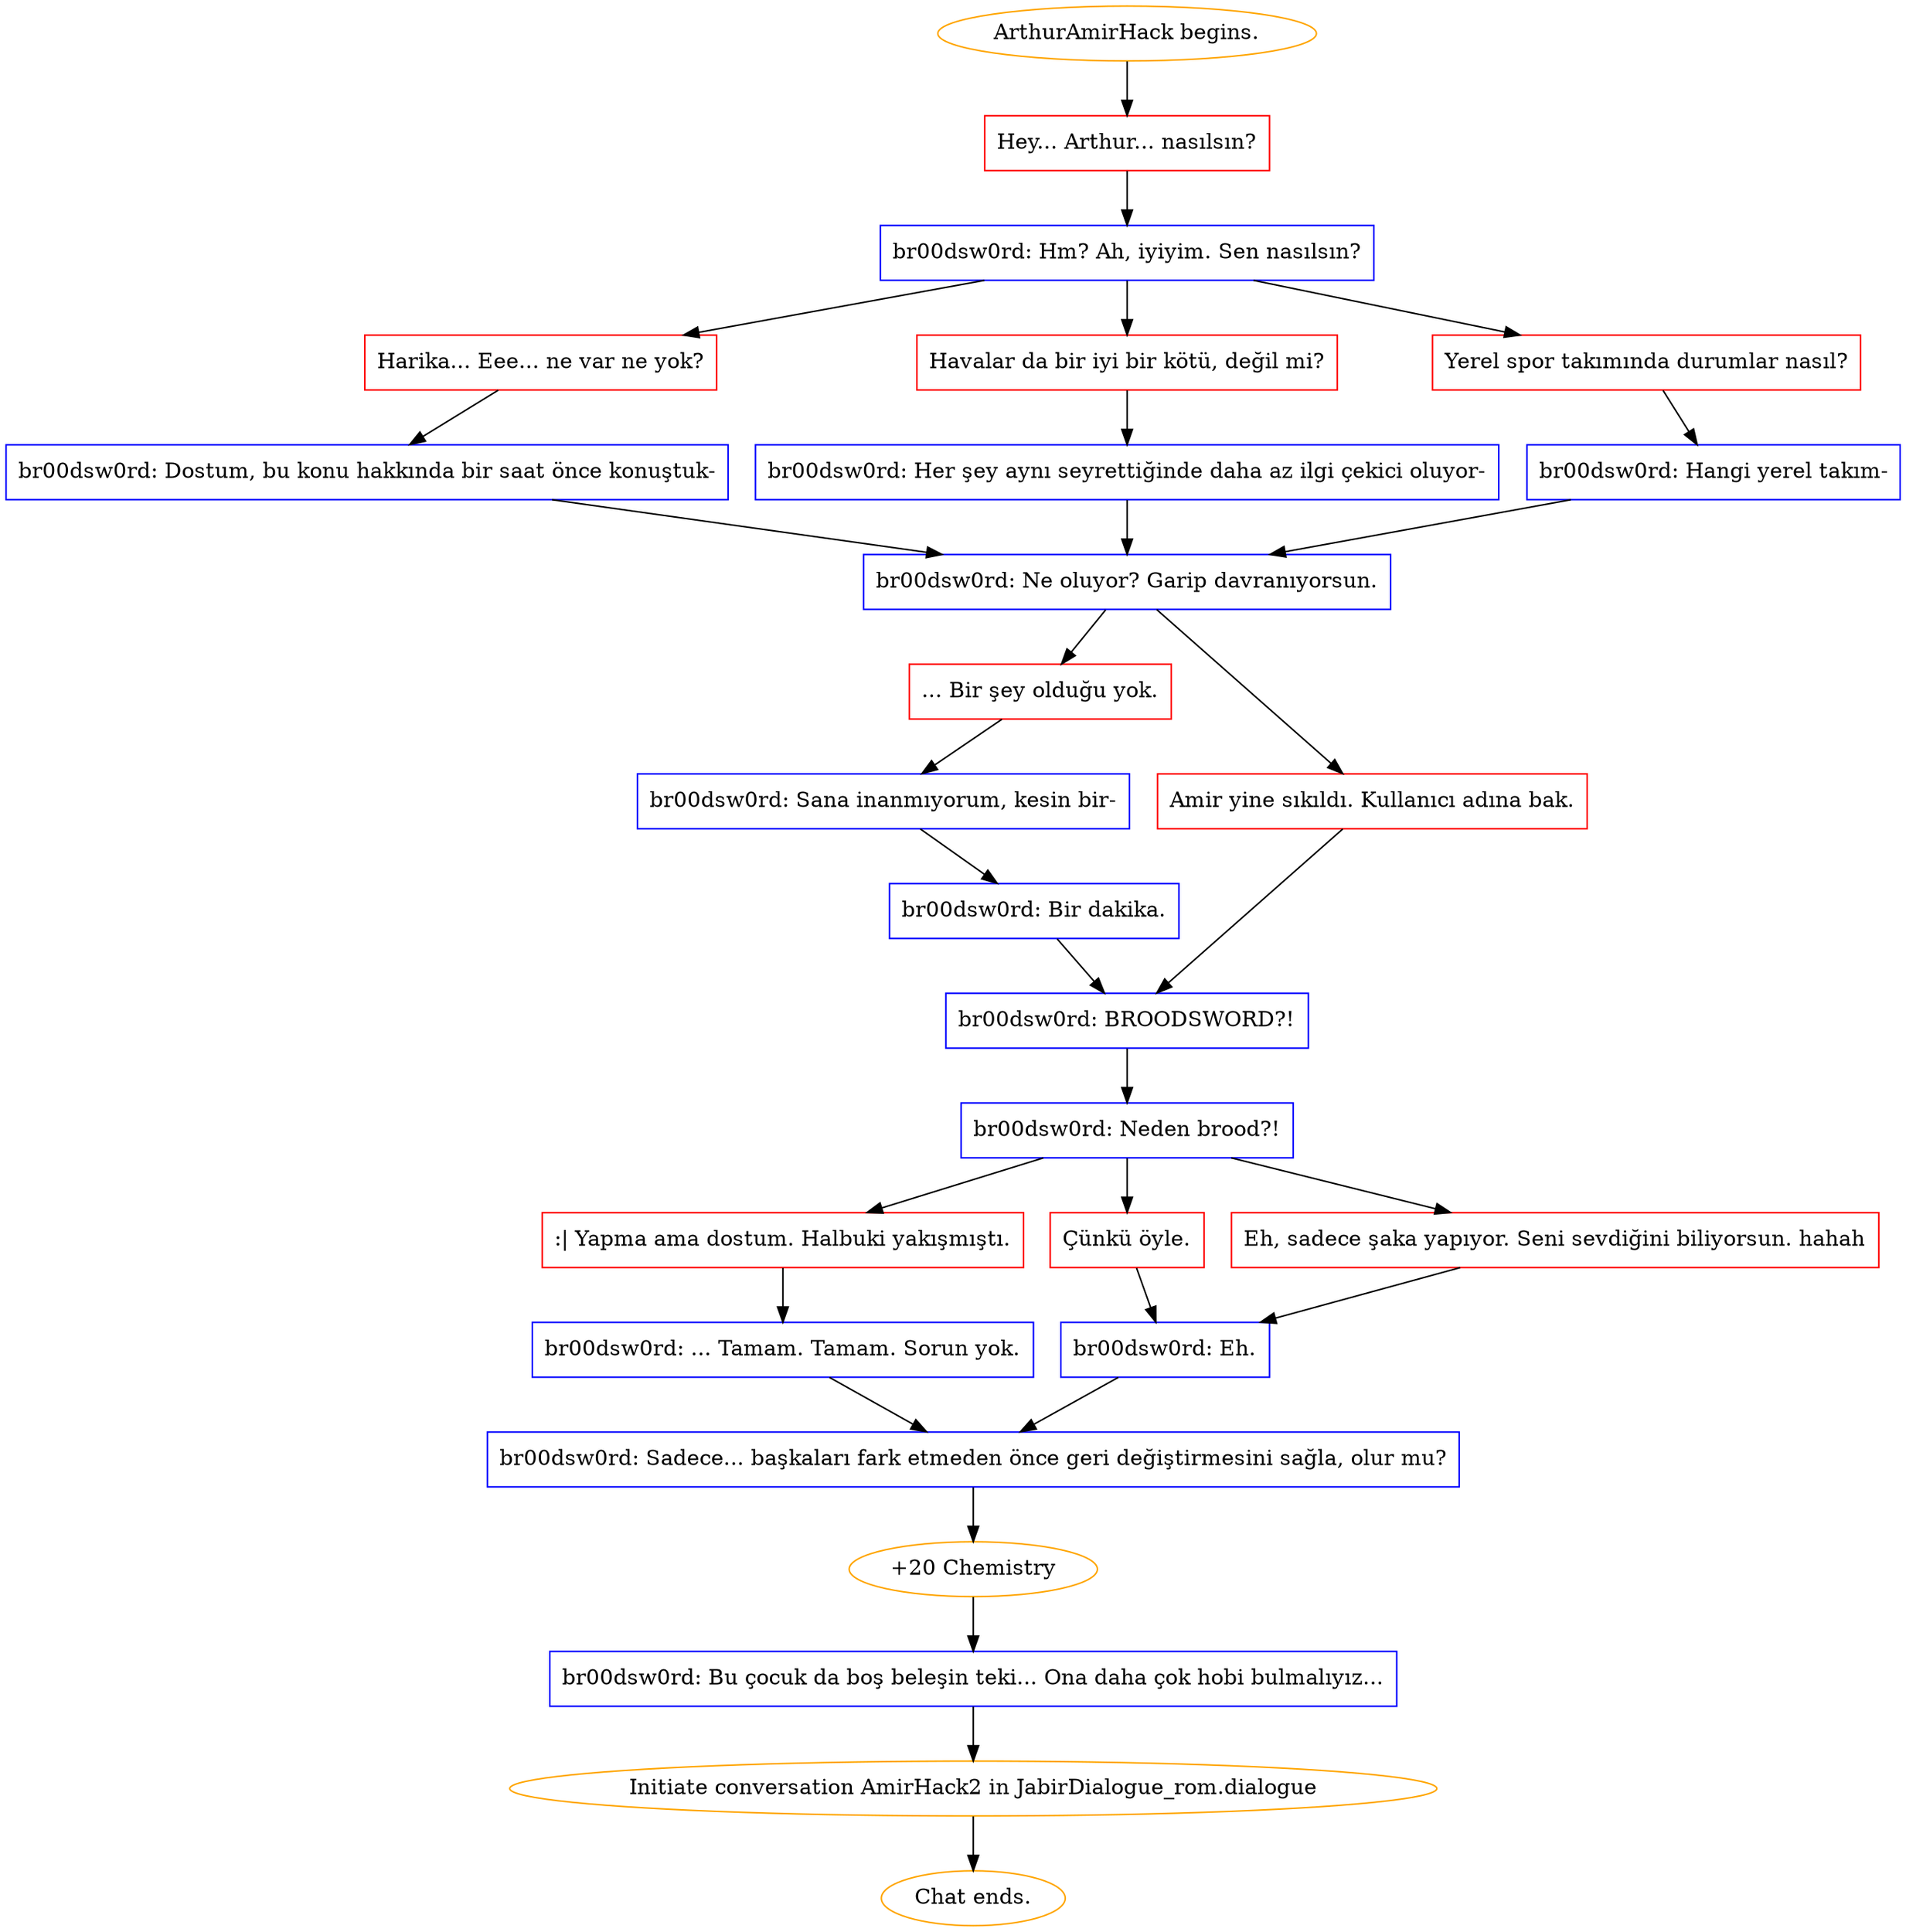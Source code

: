 digraph {
	"ArthurAmirHack begins." [color=orange];
		"ArthurAmirHack begins." -> j293076059;
	j293076059 [label="Hey... Arthur... nasılsın?",shape=box,color=red];
		j293076059 -> j832376538;
	j832376538 [label="br00dsw0rd: Hm? Ah, iyiyim. Sen nasılsın?",shape=box,color=blue];
		j832376538 -> j3106016097;
		j832376538 -> j3572795034;
		j832376538 -> j2297690486;
	j3106016097 [label="Harika... Eee... ne var ne yok?",shape=box,color=red];
		j3106016097 -> j889012905;
	j3572795034 [label="Havalar da bir iyi bir kötü, değil mi?",shape=box,color=red];
		j3572795034 -> j1063828389;
	j2297690486 [label="Yerel spor takımında durumlar nasıl?",shape=box,color=red];
		j2297690486 -> j3645632578;
	j889012905 [label="br00dsw0rd: Dostum, bu konu hakkında bir saat önce konuştuk-",shape=box,color=blue];
		j889012905 -> j1560424653;
	j1063828389 [label="br00dsw0rd: Her şey aynı seyrettiğinde daha az ilgi çekici oluyor-",shape=box,color=blue];
		j1063828389 -> j1560424653;
	j3645632578 [label="br00dsw0rd: Hangi yerel takım-",shape=box,color=blue];
		j3645632578 -> j1560424653;
	j1560424653 [label="br00dsw0rd: Ne oluyor? Garip davranıyorsun.",shape=box,color=blue];
		j1560424653 -> j3639320135;
		j1560424653 -> j13377771;
	j3639320135 [label="... Bir şey olduğu yok.",shape=box,color=red];
		j3639320135 -> j3433065972;
	j13377771 [label="Amir yine sıkıldı. Kullanıcı adına bak.",shape=box,color=red];
		j13377771 -> j1794886720;
	j3433065972 [label="br00dsw0rd: Sana inanmıyorum, kesin bir-",shape=box,color=blue];
		j3433065972 -> j1671700078;
	j1794886720 [label="br00dsw0rd: BROODSWORD?!",shape=box,color=blue];
		j1794886720 -> j2271886993;
	j1671700078 [label="br00dsw0rd: Bir dakika.",shape=box,color=blue];
		j1671700078 -> j1794886720;
	j2271886993 [label="br00dsw0rd: Neden brood?!",shape=box,color=blue];
		j2271886993 -> j903021165;
		j2271886993 -> j159960419;
		j2271886993 -> j4157446053;
	j903021165 [label=":| Yapma ama dostum. Halbuki yakışmıştı.",shape=box,color=red];
		j903021165 -> j1843196579;
	j159960419 [label="Çünkü öyle.",shape=box,color=red];
		j159960419 -> j3799621059;
	j4157446053 [label="Eh, sadece şaka yapıyor. Seni sevdiğini biliyorsun. hahah",shape=box,color=red];
		j4157446053 -> j3799621059;
	j1843196579 [label="br00dsw0rd: ... Tamam. Tamam. Sorun yok.",shape=box,color=blue];
		j1843196579 -> j126277090;
	j3799621059 [label="br00dsw0rd: Eh.",shape=box,color=blue];
		j3799621059 -> j126277090;
	j126277090 [label="br00dsw0rd: Sadece... başkaları fark etmeden önce geri değiştirmesini sağla, olur mu?",shape=box,color=blue];
		j126277090 -> j2922763870;
	j2922763870 [label="+20 Chemistry",color=orange];
		j2922763870 -> j2169492827;
	j2169492827 [label="br00dsw0rd: Bu çocuk da boş beleşin teki... Ona daha çok hobi bulmalıyız...",shape=box,color=blue];
		j2169492827 -> "Initiate conversation AmirHack2 in JabirDialogue_rom.dialogue";
	"Initiate conversation AmirHack2 in JabirDialogue_rom.dialogue" [label="Initiate conversation AmirHack2 in JabirDialogue_rom.dialogue",color=orange];
		"Initiate conversation AmirHack2 in JabirDialogue_rom.dialogue" -> "Chat ends.";
	"Chat ends." [color=orange];
}